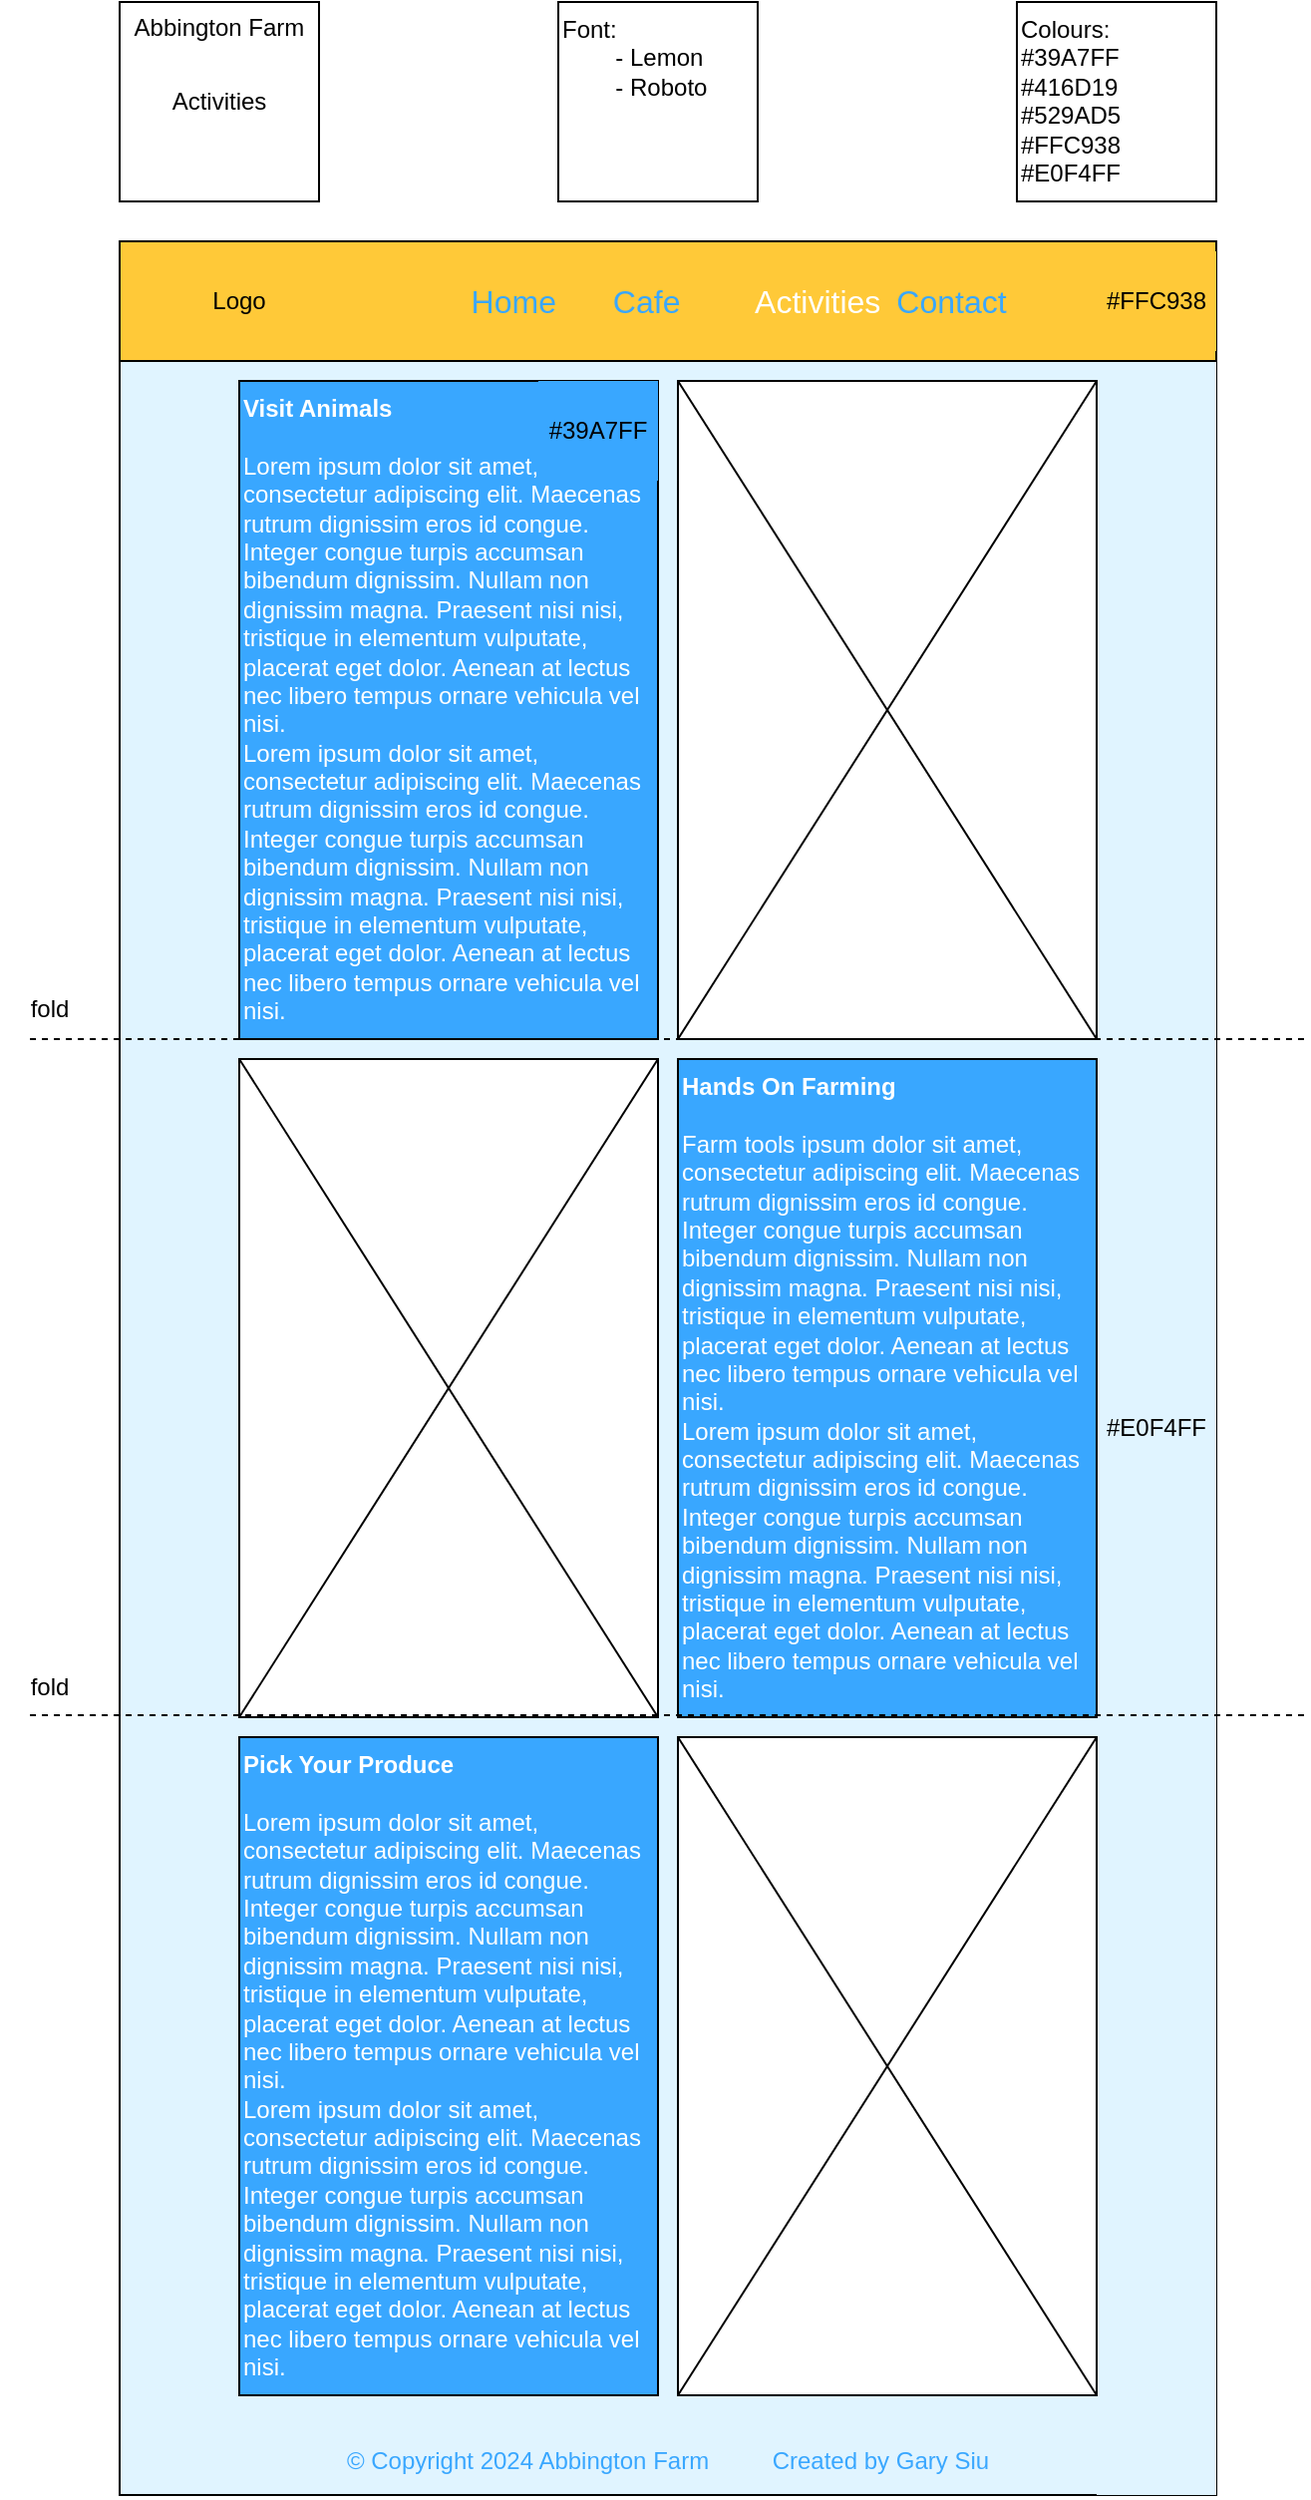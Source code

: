 <mxfile version="23.1.5" type="device">
  <diagram name="Page-1" id="TmDt9XGM6VzQtZlpyaEq">
    <mxGraphModel dx="746" dy="1153" grid="1" gridSize="10" guides="1" tooltips="1" connect="1" arrows="1" fold="1" page="1" pageScale="1" pageWidth="827" pageHeight="1169" math="0" shadow="0">
      <root>
        <mxCell id="0" />
        <mxCell id="1" parent="0" />
        <mxCell id="0ws95KaB-2t9atwoKgnw-3" value="Font:&lt;br&gt;&lt;span style=&quot;white-space: pre;&quot;&gt;&#x9;&lt;/span&gt;- Lemon&lt;br&gt;&lt;span style=&quot;white-space: pre;&quot;&gt;&#x9;&lt;/span&gt;- Roboto" style="rounded=0;whiteSpace=wrap;html=1;align=left;verticalAlign=top;fontStyle=0" parent="1" vertex="1">
          <mxGeometry x="320" y="40" width="100" height="100" as="geometry" />
        </mxCell>
        <mxCell id="0ws95KaB-2t9atwoKgnw-5" value="" style="group" parent="1" vertex="1" connectable="0">
          <mxGeometry x="100" y="40" width="100" height="100" as="geometry" />
        </mxCell>
        <mxCell id="0ws95KaB-2t9atwoKgnw-1" value="Activities" style="rounded=0;whiteSpace=wrap;html=1;align=center;verticalAlign=middle;" parent="0ws95KaB-2t9atwoKgnw-5" vertex="1">
          <mxGeometry width="100" height="100" as="geometry" />
        </mxCell>
        <mxCell id="0ws95KaB-2t9atwoKgnw-2" value="Abbington Farm" style="rounded=0;whiteSpace=wrap;html=1;strokeColor=none;fillColor=none;" parent="0ws95KaB-2t9atwoKgnw-5" vertex="1">
          <mxGeometry x="5" width="90" height="25" as="geometry" />
        </mxCell>
        <mxCell id="0ws95KaB-2t9atwoKgnw-23" value="" style="rounded=0;whiteSpace=wrap;html=1;fillColor=#E0F4FF;" parent="1" vertex="1">
          <mxGeometry x="100" y="220" width="550" height="1070" as="geometry" />
        </mxCell>
        <mxCell id="0ws95KaB-2t9atwoKgnw-8" value="#E0F4FF" style="rounded=0;whiteSpace=wrap;html=1;strokeColor=none;fillColor=#E0F4FF;" parent="1" vertex="1">
          <mxGeometry x="590" y="220" width="60" height="1070" as="geometry" />
        </mxCell>
        <mxCell id="0ws95KaB-2t9atwoKgnw-19" value="&lt;font color=&quot;#ffffff&quot;&gt;&lt;b&gt;Hands On Farming&lt;/b&gt;&lt;br&gt;&lt;br&gt;Farm tools ipsum dolor sit amet, consectetur adipiscing elit. Maecenas rutrum dignissim eros id congue. Integer congue turpis accumsan bibendum dignissim. Nullam non dignissim magna. Praesent nisi nisi, tristique in elementum vulputate, placerat eget dolor. Aenean at lectus nec libero tempus ornare vehicula vel nisi.&lt;br&gt;Lorem ipsum dolor sit amet, consectetur adipiscing elit. Maecenas rutrum dignissim eros id congue. Integer congue turpis accumsan bibendum dignissim. Nullam non dignissim magna. Praesent nisi nisi, tristique in elementum vulputate, placerat eget dolor. Aenean at lectus nec libero tempus ornare vehicula vel nisi.&lt;/font&gt;" style="rounded=0;whiteSpace=wrap;html=1;verticalAlign=top;align=left;fillColor=#39A7FF;" parent="1" vertex="1">
          <mxGeometry x="380" y="570" width="210" height="330" as="geometry" />
        </mxCell>
        <mxCell id="0ws95KaB-2t9atwoKgnw-32" value="" style="endArrow=none;dashed=1;html=1;rounded=0;" parent="1" edge="1">
          <mxGeometry width="50" height="50" relative="1" as="geometry">
            <mxPoint x="55" y="560" as="sourcePoint" />
            <mxPoint x="695" y="560" as="targetPoint" />
          </mxGeometry>
        </mxCell>
        <mxCell id="0ws95KaB-2t9atwoKgnw-33" value="fold" style="rounded=0;whiteSpace=wrap;html=1;strokeColor=none;fillColor=none;" parent="1" vertex="1">
          <mxGeometry x="40" y="530" width="50" height="30" as="geometry" />
        </mxCell>
        <mxCell id="0ws95KaB-2t9atwoKgnw-35" value="&lt;font color=&quot;#ffffff&quot;&gt;&lt;b&gt;Visit Animals&lt;/b&gt;&lt;br&gt;&lt;br&gt;Lorem ipsum dolor sit amet, consectetur adipiscing elit. Maecenas rutrum dignissim eros id congue. Integer congue turpis accumsan bibendum dignissim. Nullam non dignissim magna. Praesent nisi nisi, tristique in elementum vulputate, placerat eget dolor. Aenean at lectus nec libero tempus ornare vehicula vel nisi.&lt;br&gt;Lorem ipsum dolor sit amet, consectetur adipiscing elit. Maecenas rutrum dignissim eros id congue. Integer congue turpis accumsan bibendum dignissim. Nullam non dignissim magna. Praesent nisi nisi, tristique in elementum vulputate, placerat eget dolor. Aenean at lectus nec libero tempus ornare vehicula vel nisi.&lt;/font&gt;" style="rounded=0;whiteSpace=wrap;html=1;verticalAlign=top;align=left;fillColor=#39A7FF;" parent="1" vertex="1">
          <mxGeometry x="160" y="230" width="210" height="330" as="geometry" />
        </mxCell>
        <mxCell id="0ws95KaB-2t9atwoKgnw-37" value="" style="group" parent="1" vertex="1" connectable="0">
          <mxGeometry x="380" y="230" width="210" height="330" as="geometry" />
        </mxCell>
        <mxCell id="0ws95KaB-2t9atwoKgnw-27" value="" style="rounded=0;whiteSpace=wrap;html=1;" parent="0ws95KaB-2t9atwoKgnw-37" vertex="1">
          <mxGeometry width="210" height="330" as="geometry" />
        </mxCell>
        <mxCell id="0ws95KaB-2t9atwoKgnw-28" value="" style="endArrow=none;html=1;rounded=0;exitX=0;exitY=0;exitDx=0;exitDy=0;entryX=1;entryY=1;entryDx=0;entryDy=0;" parent="0ws95KaB-2t9atwoKgnw-37" source="0ws95KaB-2t9atwoKgnw-27" target="0ws95KaB-2t9atwoKgnw-27" edge="1">
          <mxGeometry width="50" height="50" relative="1" as="geometry">
            <mxPoint x="-40" y="230" as="sourcePoint" />
            <mxPoint x="10" y="180" as="targetPoint" />
          </mxGeometry>
        </mxCell>
        <mxCell id="0ws95KaB-2t9atwoKgnw-29" value="" style="endArrow=none;html=1;rounded=0;exitX=0;exitY=1;exitDx=0;exitDy=0;entryX=1;entryY=0;entryDx=0;entryDy=0;" parent="0ws95KaB-2t9atwoKgnw-37" source="0ws95KaB-2t9atwoKgnw-27" target="0ws95KaB-2t9atwoKgnw-27" edge="1">
          <mxGeometry width="50" height="50" relative="1" as="geometry">
            <mxPoint x="-290.0" y="320" as="sourcePoint" />
            <mxPoint x="150" y="330" as="targetPoint" />
          </mxGeometry>
        </mxCell>
        <mxCell id="0ws95KaB-2t9atwoKgnw-38" value="" style="group" parent="1" vertex="1" connectable="0">
          <mxGeometry x="160" y="570" width="210" height="330" as="geometry" />
        </mxCell>
        <mxCell id="0ws95KaB-2t9atwoKgnw-39" value="" style="rounded=0;whiteSpace=wrap;html=1;" parent="0ws95KaB-2t9atwoKgnw-38" vertex="1">
          <mxGeometry width="210" height="330" as="geometry" />
        </mxCell>
        <mxCell id="0ws95KaB-2t9atwoKgnw-40" value="" style="endArrow=none;html=1;rounded=0;exitX=0;exitY=0;exitDx=0;exitDy=0;entryX=1;entryY=1;entryDx=0;entryDy=0;" parent="0ws95KaB-2t9atwoKgnw-38" source="0ws95KaB-2t9atwoKgnw-39" target="0ws95KaB-2t9atwoKgnw-39" edge="1">
          <mxGeometry width="50" height="50" relative="1" as="geometry">
            <mxPoint x="-40" y="230" as="sourcePoint" />
            <mxPoint x="10" y="180" as="targetPoint" />
          </mxGeometry>
        </mxCell>
        <mxCell id="0ws95KaB-2t9atwoKgnw-41" value="" style="endArrow=none;html=1;rounded=0;exitX=0;exitY=1;exitDx=0;exitDy=0;entryX=1;entryY=0;entryDx=0;entryDy=0;" parent="0ws95KaB-2t9atwoKgnw-38" source="0ws95KaB-2t9atwoKgnw-39" target="0ws95KaB-2t9atwoKgnw-39" edge="1">
          <mxGeometry width="50" height="50" relative="1" as="geometry">
            <mxPoint x="-290.0" y="320" as="sourcePoint" />
            <mxPoint x="150" y="330" as="targetPoint" />
          </mxGeometry>
        </mxCell>
        <mxCell id="0ws95KaB-2t9atwoKgnw-43" value="" style="group" parent="1" vertex="1" connectable="0">
          <mxGeometry x="380" y="910" width="210" height="330" as="geometry" />
        </mxCell>
        <mxCell id="0ws95KaB-2t9atwoKgnw-44" value="" style="rounded=0;whiteSpace=wrap;html=1;" parent="0ws95KaB-2t9atwoKgnw-43" vertex="1">
          <mxGeometry width="210" height="330" as="geometry" />
        </mxCell>
        <mxCell id="0ws95KaB-2t9atwoKgnw-45" value="" style="endArrow=none;html=1;rounded=0;exitX=0;exitY=0;exitDx=0;exitDy=0;entryX=1;entryY=1;entryDx=0;entryDy=0;" parent="0ws95KaB-2t9atwoKgnw-43" source="0ws95KaB-2t9atwoKgnw-44" target="0ws95KaB-2t9atwoKgnw-44" edge="1">
          <mxGeometry width="50" height="50" relative="1" as="geometry">
            <mxPoint x="-40" y="230" as="sourcePoint" />
            <mxPoint x="10" y="180" as="targetPoint" />
          </mxGeometry>
        </mxCell>
        <mxCell id="0ws95KaB-2t9atwoKgnw-46" value="" style="endArrow=none;html=1;rounded=0;exitX=0;exitY=1;exitDx=0;exitDy=0;entryX=1;entryY=0;entryDx=0;entryDy=0;" parent="0ws95KaB-2t9atwoKgnw-43" source="0ws95KaB-2t9atwoKgnw-44" target="0ws95KaB-2t9atwoKgnw-44" edge="1">
          <mxGeometry width="50" height="50" relative="1" as="geometry">
            <mxPoint x="-290.0" y="320" as="sourcePoint" />
            <mxPoint x="150" y="330" as="targetPoint" />
          </mxGeometry>
        </mxCell>
        <mxCell id="0ws95KaB-2t9atwoKgnw-47" value="&lt;font color=&quot;#ffffff&quot;&gt;&lt;b&gt;Pick Your Produce&lt;/b&gt;&lt;br&gt;&lt;br&gt;Lorem ipsum dolor sit amet, consectetur adipiscing elit. Maecenas rutrum dignissim eros id congue. Integer congue turpis accumsan bibendum dignissim. Nullam non dignissim magna. Praesent nisi nisi, tristique in elementum vulputate, placerat eget dolor. Aenean at lectus nec libero tempus ornare vehicula vel nisi.&lt;br&gt;Lorem ipsum dolor sit amet, consectetur adipiscing elit. Maecenas rutrum dignissim eros id congue. Integer congue turpis accumsan bibendum dignissim. Nullam non dignissim magna. Praesent nisi nisi, tristique in elementum vulputate, placerat eget dolor. Aenean at lectus nec libero tempus ornare vehicula vel nisi.&lt;/font&gt;" style="rounded=0;whiteSpace=wrap;html=1;verticalAlign=top;align=left;fillColor=#39A7FF;" parent="1" vertex="1">
          <mxGeometry x="160" y="910" width="210" height="330" as="geometry" />
        </mxCell>
        <mxCell id="0ws95KaB-2t9atwoKgnw-48" value="fold" style="rounded=0;whiteSpace=wrap;html=1;strokeColor=none;fillColor=none;" parent="1" vertex="1">
          <mxGeometry x="40" y="870" width="50" height="30" as="geometry" />
        </mxCell>
        <mxCell id="0ws95KaB-2t9atwoKgnw-50" value="" style="endArrow=none;dashed=1;html=1;rounded=0;" parent="1" edge="1">
          <mxGeometry width="50" height="50" relative="1" as="geometry">
            <mxPoint x="55" y="899" as="sourcePoint" />
            <mxPoint x="695" y="899" as="targetPoint" />
          </mxGeometry>
        </mxCell>
        <mxCell id="QlrDiMTmjFx_AdwDfv0w-2" value="&lt;div align=&quot;left&quot; style=&quot;font-size: 16px;&quot;&gt;&lt;font color=&quot;#39a7ff&quot; style=&quot;font-size: 16px;&quot;&gt;&lt;span style=&quot;white-space: pre;&quot;&gt;&#x9;&lt;/span&gt;&lt;span style=&quot;white-space: pre;&quot;&gt;&#x9;&lt;/span&gt;&lt;/font&gt;&lt;font color=&quot;#39a7ff&quot; style=&quot;font-size: 16px;&quot;&gt;Home&lt;/font&gt;&lt;font color=&quot;#39a7ff&quot; style=&quot;font-size: 16px;&quot;&gt; &lt;span style=&quot;white-space: pre;&quot;&gt;&#x9;&lt;/span&gt;&lt;/font&gt;&lt;font color=&quot;#39a7ff&quot; style=&quot;font-size: 16px;&quot;&gt;Cafe &lt;span style=&quot;white-space: pre;&quot;&gt;&#x9;&lt;/span&gt;&lt;/font&gt;&lt;font color=&quot;#ffffff&quot; style=&quot;font-size: 16px;&quot;&gt;Activities &lt;span style=&quot;white-space: pre;&quot;&gt;&#x9;&lt;/span&gt;&lt;/font&gt;&lt;font color=&quot;#39a7ff&quot; style=&quot;font-size: 16px;&quot;&gt;Contact&lt;br style=&quot;font-size: 16px;&quot;&gt;&lt;/font&gt;&lt;/div&gt;" style="rounded=0;whiteSpace=wrap;html=1;fillColor=#FFC938;fontSize=16;fontColor=#416D19;" vertex="1" parent="1">
          <mxGeometry x="100" y="160" width="550" height="60" as="geometry" />
        </mxCell>
        <mxCell id="QlrDiMTmjFx_AdwDfv0w-3" value="Logo" style="rounded=0;whiteSpace=wrap;html=1;strokeColor=none;fillColor=none;" vertex="1" parent="1">
          <mxGeometry x="100" y="160" width="120" height="60" as="geometry" />
        </mxCell>
        <mxCell id="QlrDiMTmjFx_AdwDfv0w-4" value="#FFC938" style="rounded=0;whiteSpace=wrap;html=1;fillColor=#FFC938;strokeColor=none;" vertex="1" parent="1">
          <mxGeometry x="590" y="165" width="60" height="50" as="geometry" />
        </mxCell>
        <mxCell id="QlrDiMTmjFx_AdwDfv0w-6" value="&lt;font color=&quot;#39a7ff&quot;&gt;&lt;br&gt;&lt;/font&gt;&lt;p&gt;&lt;font color=&quot;#39a7ff&quot;&gt;© Copyright 2024 Abbington Farm&lt;span style=&quot;white-space: pre;&quot;&gt;&#x9;&lt;/span&gt;&lt;span style=&quot;white-space: pre;&quot;&gt;&#x9;&lt;/span&gt;Created by Gary Siu&lt;br&gt;&lt;/font&gt;&lt;/p&gt;" style="rounded=0;whiteSpace=wrap;html=1;verticalAlign=middle;align=center;fillColor=#E0F4FF;strokeColor=none;" vertex="1" parent="1">
          <mxGeometry x="160" y="1250" width="430" height="30" as="geometry" />
        </mxCell>
        <mxCell id="QlrDiMTmjFx_AdwDfv0w-7" value="#39A7FF" style="rounded=0;whiteSpace=wrap;html=1;fillColor=#39A7FF;strokeColor=none;" vertex="1" parent="1">
          <mxGeometry x="310" y="230" width="60" height="50" as="geometry" />
        </mxCell>
        <mxCell id="QlrDiMTmjFx_AdwDfv0w-9" value="Colours:&lt;span style=&quot;&quot;&gt; &lt;br&gt;#39A7FF&lt;br&gt;#416D19&lt;br&gt;#529AD5&lt;/span&gt;&lt;br&gt;#FFC938&lt;br&gt;#E0F4FF" style="rounded=0;whiteSpace=wrap;html=1;align=left;verticalAlign=top;fontStyle=0" vertex="1" parent="1">
          <mxGeometry x="550" y="40" width="100" height="100" as="geometry" />
        </mxCell>
      </root>
    </mxGraphModel>
  </diagram>
</mxfile>
